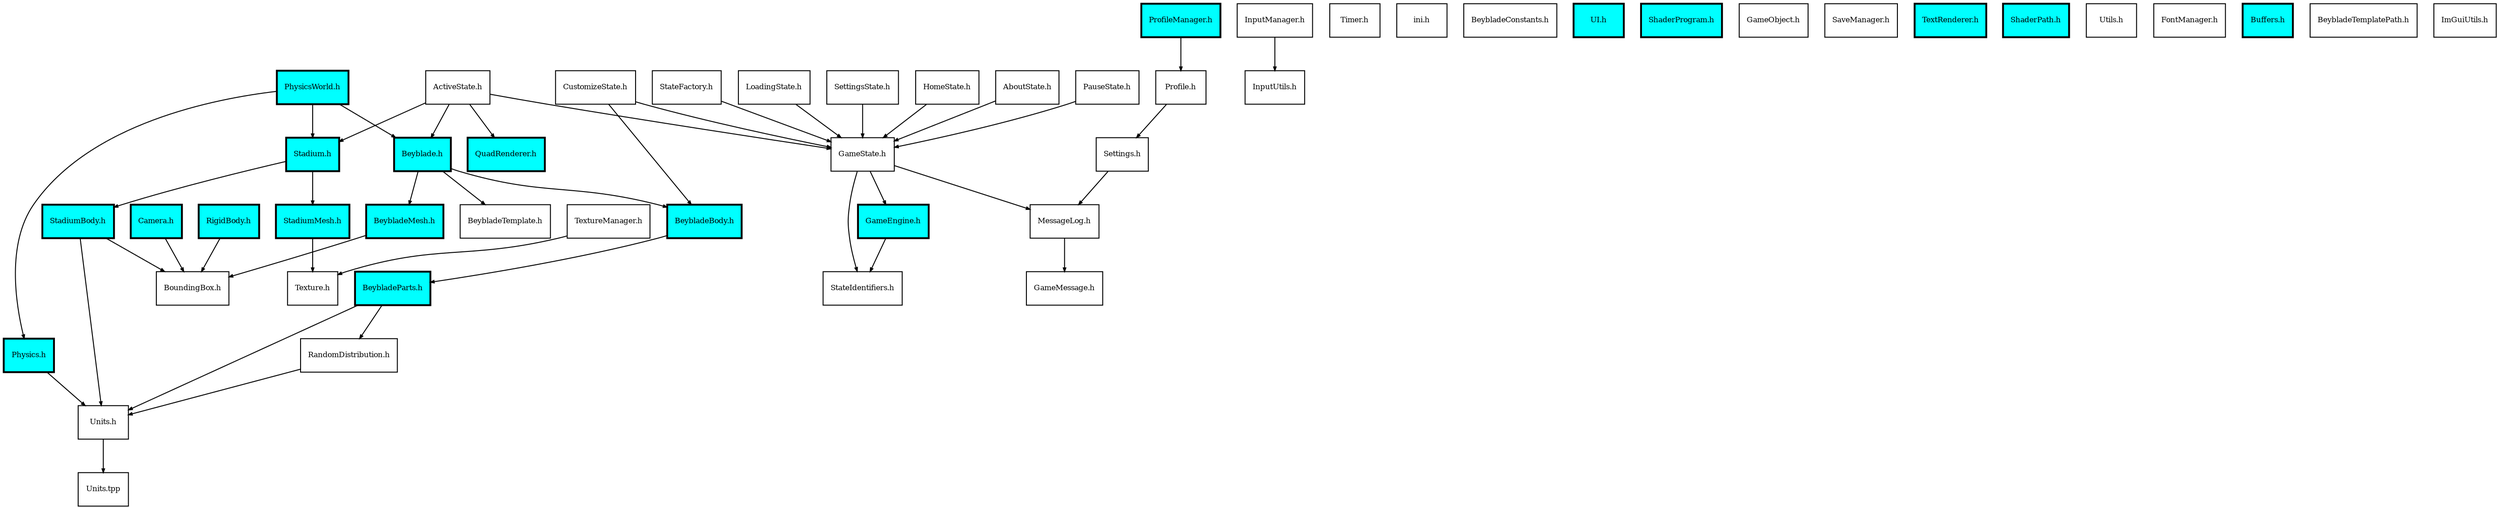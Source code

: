 strict digraph "" {
	graph [rankdir=TB,
		splines=true
	];
	node [fontsize=8,
		label="\N",
		shape=rect
	];
	edge [arrowsize=0.4];
	"C:\Users\ricky\BattleBeyz\src\States\ActiveState.h"	[label="ActiveState.h"];
	"C:\Users\ricky\BattleBeyz\src\GameObjects\Stadium.h"	[fillcolor=cyan,
		label="Stadium.h",
		style="bold, filled"];
	"C:\Users\ricky\BattleBeyz\src\States\ActiveState.h" -> "C:\Users\ricky\BattleBeyz\src\GameObjects\Stadium.h";
	"C:\Users\ricky\BattleBeyz\src\GameObjects\Beyblade.h"	[fillcolor=cyan,
		label="Beyblade.h",
		style="bold, filled"];
	"C:\Users\ricky\BattleBeyz\src\States\ActiveState.h" -> "C:\Users\ricky\BattleBeyz\src\GameObjects\Beyblade.h";
	"C:\Users\ricky\BattleBeyz\src\Rendering\QuadRenderer.h"	[fillcolor=cyan,
		label="QuadRenderer.h",
		style="bold, filled"];
	"C:\Users\ricky\BattleBeyz\src\States\ActiveState.h" -> "C:\Users\ricky\BattleBeyz\src\Rendering\QuadRenderer.h";
	"C:\Users\ricky\BattleBeyz\src\States\GameState.h"	[label="GameState.h"];
	"C:\Users\ricky\BattleBeyz\src\States\ActiveState.h" -> "C:\Users\ricky\BattleBeyz\src\States\GameState.h";
	"C:\Users\ricky\BattleBeyz\src\RigidBodies\BeybladeBody.h"	[fillcolor=cyan,
		label="BeybladeBody.h",
		style="bold, filled"];
	"C:\Users\ricky\BattleBeyz\src\RigidBodies\BeybladeParts.h"	[fillcolor=cyan,
		label="BeybladeParts.h",
		style="bold, filled"];
	"C:\Users\ricky\BattleBeyz\src\RigidBodies\BeybladeBody.h" -> "C:\Users\ricky\BattleBeyz\src\RigidBodies\BeybladeParts.h";
	"C:\Users\ricky\BattleBeyz\src\GameEngine.h"	[fillcolor=cyan,
		label="GameEngine.h",
		style="bold, filled"];
	"C:\Users\ricky\BattleBeyz\src\States\StateIdentifiers.h"	[label="StateIdentifiers.h"];
	"C:\Users\ricky\BattleBeyz\src\GameEngine.h" -> "C:\Users\ricky\BattleBeyz\src\States\StateIdentifiers.h";
	"C:\Users\ricky\BattleBeyz\src\States\SettingsState.h"	[label="SettingsState.h"];
	"C:\Users\ricky\BattleBeyz\src\States\SettingsState.h" -> "C:\Users\ricky\BattleBeyz\src\States\GameState.h";
	"C:\Users\ricky\BattleBeyz\src\InputUtils.h"	[label="InputUtils.h"];
	"C:\Users\ricky\BattleBeyz\src\Rendering\Texture.h"	[label="Texture.h"];
	"C:\Users\ricky\BattleBeyz\src\States\HomeState.h"	[label="HomeState.h"];
	"C:\Users\ricky\BattleBeyz\src\States\HomeState.h" -> "C:\Users\ricky\BattleBeyz\src\States\GameState.h";
	"C:\Users\ricky\BattleBeyz\src\RigidBodies\StadiumBody.h"	[fillcolor=cyan,
		label="StadiumBody.h",
		style="bold, filled"];
	"C:\Users\ricky\BattleBeyz\src\Physics\BoundingBox.h"	[label="BoundingBox.h"];
	"C:\Users\ricky\BattleBeyz\src\RigidBodies\StadiumBody.h" -> "C:\Users\ricky\BattleBeyz\src\Physics\BoundingBox.h";
	"C:\Users\ricky\BattleBeyz\src\Physics\Units\Units.h"	[label="Units.h"];
	"C:\Users\ricky\BattleBeyz\src\RigidBodies\StadiumBody.h" -> "C:\Users\ricky\BattleBeyz\src\Physics\Units\Units.h";
	"C:\Users\ricky\BattleBeyz\src\Timer.h"	[label="Timer.h"];
	"C:\Users\ricky\BattleBeyz\src\mini\ini.h"	[label="ini.h"];
	"C:\Users\ricky\BattleBeyz\src\Rendering\TextureManager.h"	[label="TextureManager.h"];
	"C:\Users\ricky\BattleBeyz\src\Rendering\TextureManager.h" -> "C:\Users\ricky\BattleBeyz\src\Rendering\Texture.h";
	"C:\Users\ricky\BattleBeyz\src\Physics\PhysicsWorld.h"	[fillcolor=cyan,
		label="PhysicsWorld.h",
		style="bold, filled"];
	"C:\Users\ricky\BattleBeyz\src\Physics\PhysicsWorld.h" -> "C:\Users\ricky\BattleBeyz\src\GameObjects\Stadium.h";
	"C:\Users\ricky\BattleBeyz\src\Physics\Physics.h"	[fillcolor=cyan,
		label="Physics.h",
		style="bold, filled"];
	"C:\Users\ricky\BattleBeyz\src\Physics\PhysicsWorld.h" -> "C:\Users\ricky\BattleBeyz\src\Physics\Physics.h";
	"C:\Users\ricky\BattleBeyz\src\Physics\PhysicsWorld.h" -> "C:\Users\ricky\BattleBeyz\src\GameObjects\Beyblade.h";
	"C:\Users\ricky\BattleBeyz\src\Config\BeybladeConstants.h"	[label="BeybladeConstants.h"];
	"C:\Users\ricky\BattleBeyz\src\UI\UI.h"	[fillcolor=cyan,
		label="UI.h",
		style="bold, filled"];
	"C:\Users\ricky\BattleBeyz\src\Rendering\ShaderProgram.h"	[fillcolor=cyan,
		label="ShaderProgram.h",
		style="bold, filled"];
	"C:\Users\ricky\BattleBeyz\src\GameObjects\GameObject.h"	[label="GameObject.h"];
	"C:\Users\ricky\BattleBeyz\src\SaveManager.h"	[label="SaveManager.h"];
	"C:\Users\ricky\BattleBeyz\src\ProfileManager.h"	[fillcolor=cyan,
		label="ProfileManager.h",
		style="bold, filled"];
	"C:\Users\ricky\BattleBeyz\src\Profile.h"	[label="Profile.h"];
	"C:\Users\ricky\BattleBeyz\src\ProfileManager.h" -> "C:\Users\ricky\BattleBeyz\src\Profile.h";
	"C:\Users\ricky\BattleBeyz\src\States\AboutState.h"	[label="AboutState.h"];
	"C:\Users\ricky\BattleBeyz\src\States\AboutState.h" -> "C:\Users\ricky\BattleBeyz\src\States\GameState.h";
	"C:\Users\ricky\BattleBeyz\src\Camera\Camera.h"	[fillcolor=cyan,
		label="Camera.h",
		style="bold, filled"];
	"C:\Users\ricky\BattleBeyz\src\Camera\Camera.h" -> "C:\Users\ricky\BattleBeyz\src\Physics\BoundingBox.h";
	"C:\Users\ricky\BattleBeyz\src\Config\BeybladeTemplate.h"	[label="BeybladeTemplate.h"];
	"C:\Users\ricky\BattleBeyz\src\MeshObjects\BeybladeMesh.h"	[fillcolor=cyan,
		label="BeybladeMesh.h",
		style="bold, filled"];
	"C:\Users\ricky\BattleBeyz\src\MeshObjects\BeybladeMesh.h" -> "C:\Users\ricky\BattleBeyz\src\Physics\BoundingBox.h";
	"C:\Users\ricky\BattleBeyz\src\GameObjects\Stadium.h" -> "C:\Users\ricky\BattleBeyz\src\RigidBodies\StadiumBody.h";
	"C:\Users\ricky\BattleBeyz\src\MeshObjects\StadiumMesh.h"	[fillcolor=cyan,
		label="StadiumMesh.h",
		style="bold, filled"];
	"C:\Users\ricky\BattleBeyz\src\GameObjects\Stadium.h" -> "C:\Users\ricky\BattleBeyz\src\MeshObjects\StadiumMesh.h";
	"C:\Users\ricky\BattleBeyz\src\Rendering\TextRenderer.h"	[fillcolor=cyan,
		label="TextRenderer.h",
		style="bold, filled"];
	"C:\Users\ricky\BattleBeyz\src\Config\ShaderPath.h"	[fillcolor=cyan,
		label="ShaderPath.h",
		style="bold, filled"];
	"C:\Users\ricky\BattleBeyz\src\RigidBodies\BeybladeParts.h" -> "C:\Users\ricky\BattleBeyz\src\Physics\Units\Units.h";
	"C:\Users\ricky\BattleBeyz\src\RigidBodies\RandomDistribution.h"	[label="RandomDistribution.h"];
	"C:\Users\ricky\BattleBeyz\src\RigidBodies\BeybladeParts.h" -> "C:\Users\ricky\BattleBeyz\src\RigidBodies\RandomDistribution.h";
	"C:\Users\ricky\BattleBeyz\src\Utils.h"	[label="Utils.h"];
	"C:\Users\ricky\BattleBeyz\src\Physics\RigidBody.h"	[fillcolor=cyan,
		label="RigidBody.h",
		style="bold, filled"];
	"C:\Users\ricky\BattleBeyz\src\Physics\RigidBody.h" -> "C:\Users\ricky\BattleBeyz\src\Physics\BoundingBox.h";
	"C:\Users\ricky\BattleBeyz\src\UI\FontManager.h"	[label="FontManager.h"];
	"C:\Users\ricky\BattleBeyz\src\Buffers.h"	[fillcolor=cyan,
		label="Buffers.h",
		style="bold, filled"];
	"C:\Users\ricky\BattleBeyz\src\Physics\Units\Units.tpp"	[label="Units.tpp"];
	"C:\Users\ricky\BattleBeyz\src\Physics\Units\Units.h" -> "C:\Users\ricky\BattleBeyz\src\Physics\Units\Units.tpp";
	"C:\Users\ricky\BattleBeyz\src\States\CustomizeState.h"	[label="CustomizeState.h"];
	"C:\Users\ricky\BattleBeyz\src\States\CustomizeState.h" -> "C:\Users\ricky\BattleBeyz\src\RigidBodies\BeybladeBody.h";
	"C:\Users\ricky\BattleBeyz\src\States\CustomizeState.h" -> "C:\Users\ricky\BattleBeyz\src\States\GameState.h";
	"C:\Users\ricky\BattleBeyz\src\States\PauseState.h"	[label="PauseState.h"];
	"C:\Users\ricky\BattleBeyz\src\States\PauseState.h" -> "C:\Users\ricky\BattleBeyz\src\States\GameState.h";
	"C:\Users\ricky\BattleBeyz\src\InputManager.h"	[label="InputManager.h"];
	"C:\Users\ricky\BattleBeyz\src\InputManager.h" -> "C:\Users\ricky\BattleBeyz\src\InputUtils.h";
	"C:\Users\ricky\BattleBeyz\src\Physics\Physics.h" -> "C:\Users\ricky\BattleBeyz\src\Physics\Units\Units.h";
	"C:\Users\ricky\BattleBeyz\src\GameMessage.h"	[label="GameMessage.h"];
	"C:\Users\ricky\BattleBeyz\src\MessageLog.h"	[label="MessageLog.h"];
	"C:\Users\ricky\BattleBeyz\src\MessageLog.h" -> "C:\Users\ricky\BattleBeyz\src\GameMessage.h";
	"C:\Users\ricky\BattleBeyz\src\Settings.h"	[label="Settings.h"];
	"C:\Users\ricky\BattleBeyz\src\Settings.h" -> "C:\Users\ricky\BattleBeyz\src\MessageLog.h";
	"C:\Users\ricky\BattleBeyz\src\Profile.h" -> "C:\Users\ricky\BattleBeyz\src\Settings.h";
	"C:\Users\ricky\BattleBeyz\src\States\StateFactory.h"	[label="StateFactory.h"];
	"C:\Users\ricky\BattleBeyz\src\States\StateFactory.h" -> "C:\Users\ricky\BattleBeyz\src\States\GameState.h";
	"C:\Users\ricky\BattleBeyz\src\Config\BeybladeTemplatePath.h"	[label="BeybladeTemplatePath.h"];
	"C:\Users\ricky\BattleBeyz\src\MeshObjects\StadiumMesh.h" -> "C:\Users\ricky\BattleBeyz\src\Rendering\Texture.h";
	"C:\Users\ricky\BattleBeyz\src\GameObjects\Beyblade.h" -> "C:\Users\ricky\BattleBeyz\src\RigidBodies\BeybladeBody.h";
	"C:\Users\ricky\BattleBeyz\src\GameObjects\Beyblade.h" -> "C:\Users\ricky\BattleBeyz\src\Config\BeybladeTemplate.h";
	"C:\Users\ricky\BattleBeyz\src\GameObjects\Beyblade.h" -> "C:\Users\ricky\BattleBeyz\src\MeshObjects\BeybladeMesh.h";
	"C:\Users\ricky\BattleBeyz\src\States\LoadingState.h"	[label="LoadingState.h"];
	"C:\Users\ricky\BattleBeyz\src\States\LoadingState.h" -> "C:\Users\ricky\BattleBeyz\src\States\GameState.h";
	"C:\Users\ricky\BattleBeyz\src\UI\ImGuiUtils.h"	[label="ImGuiUtils.h"];
	"C:\Users\ricky\BattleBeyz\src\RigidBodies\RandomDistribution.h" -> "C:\Users\ricky\BattleBeyz\src\Physics\Units\Units.h";
	"C:\Users\ricky\BattleBeyz\src\States\GameState.h" -> "C:\Users\ricky\BattleBeyz\src\GameEngine.h";
	"C:\Users\ricky\BattleBeyz\src\States\GameState.h" -> "C:\Users\ricky\BattleBeyz\src\MessageLog.h";
	"C:\Users\ricky\BattleBeyz\src\States\GameState.h" -> "C:\Users\ricky\BattleBeyz\src\States\StateIdentifiers.h";
}
